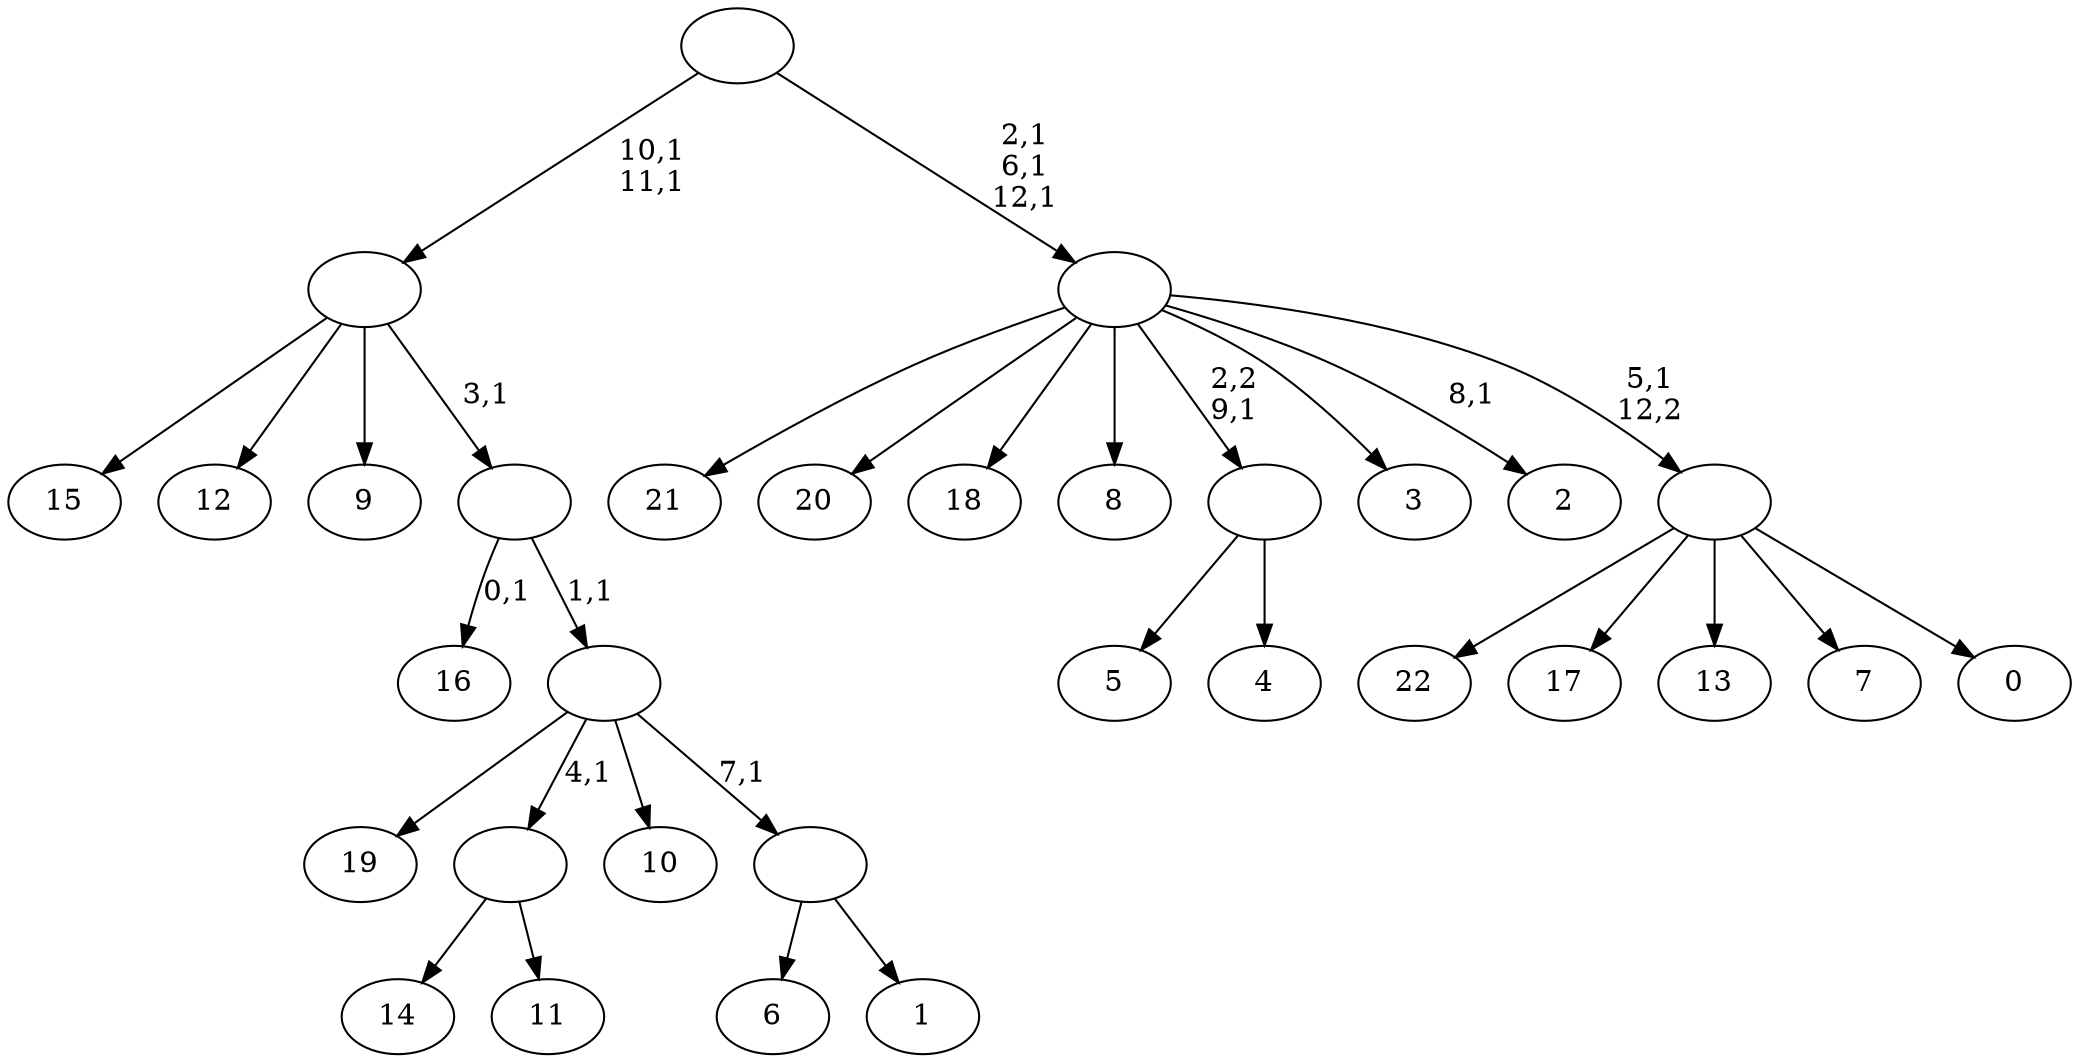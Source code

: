 digraph T {
	36 [label="22"]
	35 [label="21"]
	34 [label="20"]
	33 [label="19"]
	32 [label="18"]
	31 [label="17"]
	30 [label="16"]
	28 [label="15"]
	27 [label="14"]
	26 [label="13"]
	25 [label="12"]
	24 [label="11"]
	23 [label=""]
	22 [label="10"]
	21 [label="9"]
	20 [label="8"]
	19 [label="7"]
	18 [label="6"]
	17 [label="5"]
	16 [label="4"]
	15 [label=""]
	14 [label="3"]
	13 [label="2"]
	11 [label="1"]
	10 [label=""]
	9 [label=""]
	8 [label=""]
	7 [label=""]
	5 [label="0"]
	4 [label=""]
	3 [label=""]
	0 [label=""]
	23 -> 27 [label=""]
	23 -> 24 [label=""]
	15 -> 17 [label=""]
	15 -> 16 [label=""]
	10 -> 18 [label=""]
	10 -> 11 [label=""]
	9 -> 33 [label=""]
	9 -> 23 [label="4,1"]
	9 -> 22 [label=""]
	9 -> 10 [label="7,1"]
	8 -> 30 [label="0,1"]
	8 -> 9 [label="1,1"]
	7 -> 28 [label=""]
	7 -> 25 [label=""]
	7 -> 21 [label=""]
	7 -> 8 [label="3,1"]
	4 -> 36 [label=""]
	4 -> 31 [label=""]
	4 -> 26 [label=""]
	4 -> 19 [label=""]
	4 -> 5 [label=""]
	3 -> 13 [label="8,1"]
	3 -> 35 [label=""]
	3 -> 34 [label=""]
	3 -> 32 [label=""]
	3 -> 20 [label=""]
	3 -> 15 [label="2,2\n9,1"]
	3 -> 14 [label=""]
	3 -> 4 [label="5,1\n12,2"]
	0 -> 3 [label="2,1\n6,1\n12,1"]
	0 -> 7 [label="10,1\n11,1"]
}

